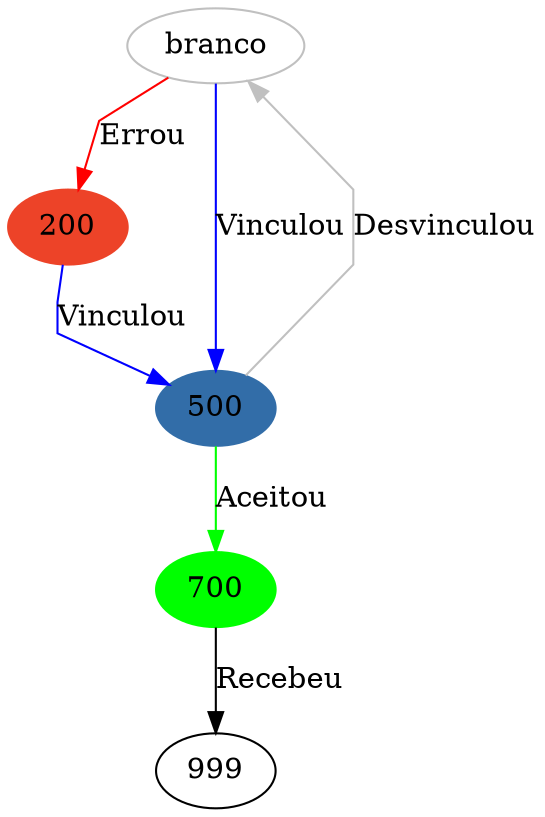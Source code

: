 digraph {
    splines=polyline;
    branco [color=gray];
    200 [style = filled color="#ed4328"];
    500 [style = filled color="#326da8"];
    700 [style = filled color=green];
    999;   
    branco -> 500 [color=blue label="Vinculou"];
    branco -> 200 [color=red label="Errou"];
    200 -> 500 [color=blue label="Vinculou"];
    500 -> branco [color=gray label="Desvinculou"];
    500 -> 700 [color=green label="Aceitou"];
    700 -> 999 [label="Recebeu"];
}
